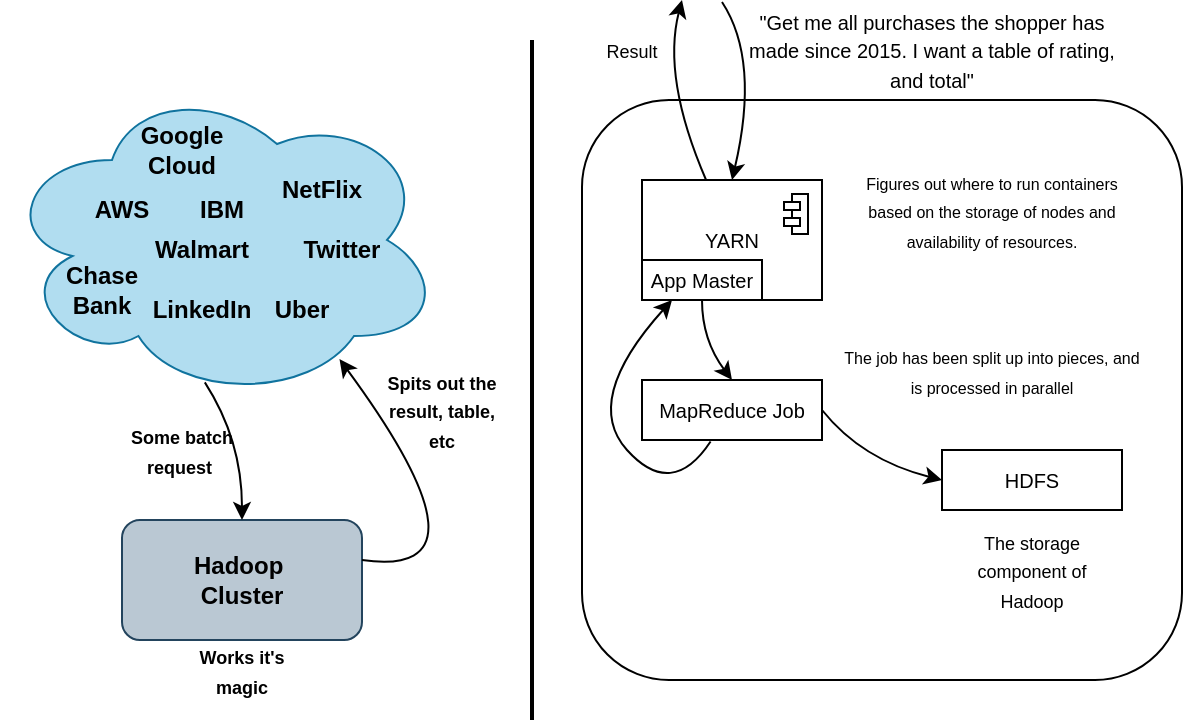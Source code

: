 <mxfile version="28.2.5">
  <diagram name="Page-1" id="tJy8O6oTvKqeBBHxnaru">
    <mxGraphModel dx="1043" dy="570" grid="1" gridSize="10" guides="1" tooltips="1" connect="1" arrows="1" fold="1" page="1" pageScale="1" pageWidth="850" pageHeight="1100" math="0" shadow="0">
      <root>
        <mxCell id="0" />
        <mxCell id="1" parent="0" />
        <mxCell id="5VinsiJ6YzJo_JCMXYEi-1" value="" style="ellipse;shape=cloud;whiteSpace=wrap;html=1;fillColor=#b1ddf0;strokeColor=#10739e;" parent="1" vertex="1">
          <mxGeometry x="80" y="160" width="220" height="160" as="geometry" />
        </mxCell>
        <mxCell id="5VinsiJ6YzJo_JCMXYEi-2" value="&lt;b&gt;Google Cloud&lt;/b&gt;" style="text;html=1;align=center;verticalAlign=middle;whiteSpace=wrap;rounded=0;fontFamily=Helvetica;fontSize=12;fontColor=light-dark(#000000,#000000);" parent="1" vertex="1">
          <mxGeometry x="140" y="180" width="60" height="30" as="geometry" />
        </mxCell>
        <mxCell id="5VinsiJ6YzJo_JCMXYEi-3" value="&lt;b&gt;AWS&lt;/b&gt;" style="text;html=1;align=center;verticalAlign=middle;whiteSpace=wrap;rounded=0;fontFamily=Helvetica;fontSize=12;fontColor=light-dark(#000000,#000000);" parent="1" vertex="1">
          <mxGeometry x="110" y="210" width="60" height="30" as="geometry" />
        </mxCell>
        <mxCell id="5VinsiJ6YzJo_JCMXYEi-4" value="&lt;b&gt;NetFlix&lt;/b&gt;" style="text;html=1;align=center;verticalAlign=middle;whiteSpace=wrap;rounded=0;fontFamily=Helvetica;fontSize=12;fontColor=light-dark(#000000,#000000);" parent="1" vertex="1">
          <mxGeometry x="210" y="200" width="60" height="30" as="geometry" />
        </mxCell>
        <mxCell id="5VinsiJ6YzJo_JCMXYEi-5" value="&lt;b&gt;Twitter&lt;/b&gt;" style="text;html=1;align=center;verticalAlign=middle;whiteSpace=wrap;rounded=0;fontFamily=Helvetica;fontSize=12;fontColor=light-dark(#000000,#000000);" parent="1" vertex="1">
          <mxGeometry x="220" y="230" width="60" height="30" as="geometry" />
        </mxCell>
        <mxCell id="5VinsiJ6YzJo_JCMXYEi-6" value="&lt;b&gt;IBM&lt;/b&gt;" style="text;html=1;align=center;verticalAlign=middle;whiteSpace=wrap;rounded=0;fontFamily=Helvetica;fontSize=12;fontColor=light-dark(#000000,#000000);" parent="1" vertex="1">
          <mxGeometry x="160" y="210" width="60" height="30" as="geometry" />
        </mxCell>
        <mxCell id="5VinsiJ6YzJo_JCMXYEi-7" value="Chase Bank" style="text;html=1;align=center;verticalAlign=middle;whiteSpace=wrap;rounded=0;fontFamily=Helvetica;fontSize=12;fontColor=light-dark(#000000,#000000);fontStyle=1" parent="1" vertex="1">
          <mxGeometry x="100" y="250" width="60" height="30" as="geometry" />
        </mxCell>
        <mxCell id="5VinsiJ6YzJo_JCMXYEi-8" value="&lt;b&gt;Walmart&lt;/b&gt;" style="text;html=1;align=center;verticalAlign=middle;whiteSpace=wrap;rounded=0;fontFamily=Helvetica;fontSize=12;fontColor=light-dark(#000000,#000000);" parent="1" vertex="1">
          <mxGeometry x="150" y="230" width="60" height="30" as="geometry" />
        </mxCell>
        <mxCell id="5VinsiJ6YzJo_JCMXYEi-9" value="&lt;b&gt;Uber&lt;/b&gt;" style="text;html=1;align=center;verticalAlign=middle;whiteSpace=wrap;rounded=0;fontFamily=Helvetica;fontSize=12;fontColor=light-dark(#000000,#000000);" parent="1" vertex="1">
          <mxGeometry x="200" y="260" width="60" height="30" as="geometry" />
        </mxCell>
        <mxCell id="5VinsiJ6YzJo_JCMXYEi-10" value="&lt;b&gt;LinkedIn&lt;/b&gt;" style="text;html=1;align=center;verticalAlign=middle;whiteSpace=wrap;rounded=0;fillColor=none;fontColor=light-dark(#000000,#000000);" parent="1" vertex="1">
          <mxGeometry x="150" y="260" width="60" height="30" as="geometry" />
        </mxCell>
        <mxCell id="5VinsiJ6YzJo_JCMXYEi-12" value="" style="rounded=1;whiteSpace=wrap;html=1;fillColor=#bac8d3;strokeColor=#23445d;" parent="1" vertex="1">
          <mxGeometry x="140" y="380" width="120" height="60" as="geometry" />
        </mxCell>
        <mxCell id="5VinsiJ6YzJo_JCMXYEi-13" value="&lt;b&gt;Hadoop&amp;nbsp; Cluster&lt;/b&gt;" style="text;html=1;align=center;verticalAlign=middle;whiteSpace=wrap;rounded=0;" parent="1" vertex="1">
          <mxGeometry x="170" y="395" width="60" height="30" as="geometry" />
        </mxCell>
        <mxCell id="5VinsiJ6YzJo_JCMXYEi-15" value="" style="curved=1;endArrow=classic;html=1;rounded=0;exitX=0.461;exitY=0.945;exitDx=0;exitDy=0;exitPerimeter=0;entryX=0.5;entryY=0;entryDx=0;entryDy=0;strokeColor=light-dark(#000000,#00CC66);" parent="1" source="5VinsiJ6YzJo_JCMXYEi-1" target="5VinsiJ6YzJo_JCMXYEi-12" edge="1">
          <mxGeometry width="50" height="50" relative="1" as="geometry">
            <mxPoint x="290" y="440" as="sourcePoint" />
            <mxPoint x="340" y="390" as="targetPoint" />
            <Array as="points">
              <mxPoint x="200" y="340" />
            </Array>
          </mxGeometry>
        </mxCell>
        <mxCell id="5VinsiJ6YzJo_JCMXYEi-16" value="" style="curved=1;endArrow=classic;html=1;rounded=0;entryX=0.767;entryY=0.872;entryDx=0;entryDy=0;entryPerimeter=0;" parent="1" target="5VinsiJ6YzJo_JCMXYEi-1" edge="1">
          <mxGeometry width="50" height="50" relative="1" as="geometry">
            <mxPoint x="260" y="400" as="sourcePoint" />
            <mxPoint x="310" y="350" as="targetPoint" />
            <Array as="points">
              <mxPoint x="330" y="410" />
            </Array>
          </mxGeometry>
        </mxCell>
        <mxCell id="5VinsiJ6YzJo_JCMXYEi-17" value="&lt;font style=&quot;font-size: 9px;&quot;&gt;Some batch request&amp;nbsp;&lt;/font&gt;" style="text;html=1;align=center;verticalAlign=middle;whiteSpace=wrap;rounded=0;fontStyle=1" parent="1" vertex="1">
          <mxGeometry x="140" y="330" width="60" height="30" as="geometry" />
        </mxCell>
        <mxCell id="5VinsiJ6YzJo_JCMXYEi-18" value="&lt;font style=&quot;font-size: 9px;&quot;&gt;&lt;b style=&quot;&quot;&gt;Works it&#39;s magic&lt;/b&gt;&lt;/font&gt;" style="text;html=1;align=center;verticalAlign=middle;whiteSpace=wrap;rounded=0;" parent="1" vertex="1">
          <mxGeometry x="170" y="440" width="60" height="30" as="geometry" />
        </mxCell>
        <mxCell id="5VinsiJ6YzJo_JCMXYEi-19" value="&lt;b style=&quot;&quot;&gt;&lt;font style=&quot;font-size: 9px;&quot;&gt;Spits out the result, table, etc&lt;/font&gt;&lt;/b&gt;" style="text;html=1;align=center;verticalAlign=middle;whiteSpace=wrap;rounded=0;" parent="1" vertex="1">
          <mxGeometry x="270" y="310" width="60" height="30" as="geometry" />
        </mxCell>
        <mxCell id="5VinsiJ6YzJo_JCMXYEi-20" value="" style="line;strokeWidth=2;direction=south;html=1;" parent="1" vertex="1">
          <mxGeometry x="340" y="140" width="10" height="340" as="geometry" />
        </mxCell>
        <mxCell id="Hw-Q41xaqOg7-hkeyFEq-1" value="" style="rounded=1;whiteSpace=wrap;html=1;" vertex="1" parent="1">
          <mxGeometry x="370" y="170" width="300" height="290" as="geometry" />
        </mxCell>
        <mxCell id="Hw-Q41xaqOg7-hkeyFEq-2" value="&lt;font size=&quot;1&quot;&gt;YARN&lt;/font&gt;" style="html=1;dropTarget=0;whiteSpace=wrap;" vertex="1" parent="1">
          <mxGeometry x="400" y="210" width="90" height="60" as="geometry" />
        </mxCell>
        <mxCell id="Hw-Q41xaqOg7-hkeyFEq-3" value="" style="shape=module;jettyWidth=8;jettyHeight=4;" vertex="1" parent="Hw-Q41xaqOg7-hkeyFEq-2">
          <mxGeometry x="1" width="12" height="20" relative="1" as="geometry">
            <mxPoint x="-19" y="7" as="offset" />
          </mxGeometry>
        </mxCell>
        <mxCell id="Hw-Q41xaqOg7-hkeyFEq-4" value="" style="curved=1;endArrow=classic;html=1;rounded=0;exitX=0.461;exitY=0.945;exitDx=0;exitDy=0;exitPerimeter=0;entryX=0.5;entryY=0;entryDx=0;entryDy=0;strokeColor=light-dark(#000000,#00CC66);" edge="1" parent="1" target="Hw-Q41xaqOg7-hkeyFEq-2">
          <mxGeometry width="50" height="50" relative="1" as="geometry">
            <mxPoint x="440" y="121" as="sourcePoint" />
            <mxPoint x="459" y="190" as="targetPoint" />
            <Array as="points">
              <mxPoint x="459" y="150" />
            </Array>
          </mxGeometry>
        </mxCell>
        <mxCell id="Hw-Q41xaqOg7-hkeyFEq-5" value="&lt;font style=&quot;font-weight: normal;&quot; size=&quot;1&quot;&gt;&quot;Get me all purchases the shopper has made since 2015. I want a table of rating, and total&quot;&lt;/font&gt;" style="text;html=1;align=center;verticalAlign=middle;whiteSpace=wrap;rounded=0;fontStyle=1" vertex="1" parent="1">
          <mxGeometry x="450" y="130" width="190" height="30" as="geometry" />
        </mxCell>
        <mxCell id="Hw-Q41xaqOg7-hkeyFEq-7" value="&lt;font style=&quot;font-size: 8px;&quot;&gt;Figures out where to run containers based on the storage of nodes and availability of resources.&lt;/font&gt;" style="text;html=1;align=center;verticalAlign=middle;whiteSpace=wrap;rounded=0;" vertex="1" parent="1">
          <mxGeometry x="500" y="185" width="150" height="80" as="geometry" />
        </mxCell>
        <mxCell id="Hw-Q41xaqOg7-hkeyFEq-8" value="&lt;font size=&quot;1&quot;&gt;MapReduce Job&lt;/font&gt;" style="html=1;dropTarget=0;whiteSpace=wrap;" vertex="1" parent="1">
          <mxGeometry x="400" y="310" width="90" height="30" as="geometry" />
        </mxCell>
        <mxCell id="Hw-Q41xaqOg7-hkeyFEq-10" value="" style="curved=1;endArrow=classic;html=1;rounded=0;exitX=0.5;exitY=1;exitDx=0;exitDy=0;entryX=0.5;entryY=0;entryDx=0;entryDy=0;" edge="1" parent="1" source="Hw-Q41xaqOg7-hkeyFEq-16" target="Hw-Q41xaqOg7-hkeyFEq-8">
          <mxGeometry width="50" height="50" relative="1" as="geometry">
            <mxPoint x="430" y="260" as="sourcePoint" />
            <mxPoint x="435" y="349" as="targetPoint" />
            <Array as="points">
              <mxPoint x="430" y="290" />
            </Array>
          </mxGeometry>
        </mxCell>
        <mxCell id="Hw-Q41xaqOg7-hkeyFEq-11" style="edgeStyle=orthogonalEdgeStyle;rounded=0;orthogonalLoop=1;jettySize=auto;html=1;exitX=0.5;exitY=1;exitDx=0;exitDy=0;" edge="1" parent="1" source="Hw-Q41xaqOg7-hkeyFEq-8" target="Hw-Q41xaqOg7-hkeyFEq-8">
          <mxGeometry relative="1" as="geometry" />
        </mxCell>
        <mxCell id="Hw-Q41xaqOg7-hkeyFEq-12" value="&lt;font style=&quot;font-size: 8px;&quot;&gt;The job has been split up into pieces, and is processed in parallel&lt;/font&gt;" style="text;html=1;align=center;verticalAlign=middle;whiteSpace=wrap;rounded=0;" vertex="1" parent="1">
          <mxGeometry x="500" y="265" width="150" height="80" as="geometry" />
        </mxCell>
        <mxCell id="Hw-Q41xaqOg7-hkeyFEq-13" value="&lt;font size=&quot;1&quot;&gt;HDFS&lt;/font&gt;" style="html=1;dropTarget=0;whiteSpace=wrap;" vertex="1" parent="1">
          <mxGeometry x="550" y="345" width="90" height="30" as="geometry" />
        </mxCell>
        <mxCell id="Hw-Q41xaqOg7-hkeyFEq-14" value="" style="curved=1;endArrow=classic;html=1;rounded=0;exitX=1;exitY=0.5;exitDx=0;exitDy=0;entryX=0;entryY=0.5;entryDx=0;entryDy=0;" edge="1" parent="1" source="Hw-Q41xaqOg7-hkeyFEq-8" target="Hw-Q41xaqOg7-hkeyFEq-13">
          <mxGeometry width="50" height="50" relative="1" as="geometry">
            <mxPoint x="440" y="420" as="sourcePoint" />
            <mxPoint x="440" y="470" as="targetPoint" />
            <Array as="points">
              <mxPoint x="510" y="350" />
            </Array>
          </mxGeometry>
        </mxCell>
        <mxCell id="Hw-Q41xaqOg7-hkeyFEq-16" value="&lt;font size=&quot;1&quot;&gt;App Master&lt;/font&gt;" style="html=1;dropTarget=0;whiteSpace=wrap;" vertex="1" parent="1">
          <mxGeometry x="400" y="250" width="60" height="20" as="geometry" />
        </mxCell>
        <mxCell id="Hw-Q41xaqOg7-hkeyFEq-17" value="" style="curved=1;endArrow=classic;html=1;rounded=0;exitX=0.381;exitY=1.025;exitDx=0;exitDy=0;entryX=0.25;entryY=1;entryDx=0;entryDy=0;exitPerimeter=0;" edge="1" parent="1" source="Hw-Q41xaqOg7-hkeyFEq-8" target="Hw-Q41xaqOg7-hkeyFEq-16">
          <mxGeometry width="50" height="50" relative="1" as="geometry">
            <mxPoint x="390" y="300" as="sourcePoint" />
            <mxPoint x="405" y="340" as="targetPoint" />
            <Array as="points">
              <mxPoint x="415" y="370" />
              <mxPoint x="370" y="320" />
            </Array>
          </mxGeometry>
        </mxCell>
        <mxCell id="Hw-Q41xaqOg7-hkeyFEq-18" value="" style="curved=1;endArrow=classic;html=1;rounded=0;" edge="1" parent="1" source="Hw-Q41xaqOg7-hkeyFEq-2">
          <mxGeometry width="50" height="50" relative="1" as="geometry">
            <mxPoint x="380" y="130" as="sourcePoint" />
            <mxPoint x="420" y="120" as="targetPoint" />
            <Array as="points">
              <mxPoint x="410" y="159" />
            </Array>
          </mxGeometry>
        </mxCell>
        <mxCell id="Hw-Q41xaqOg7-hkeyFEq-19" value="&lt;font style=&quot;font-size: 9px;&quot;&gt;The storage component of Hadoop&lt;/font&gt;" style="text;html=1;align=center;verticalAlign=middle;whiteSpace=wrap;rounded=0;" vertex="1" parent="1">
          <mxGeometry x="565" y="390" width="60" height="30" as="geometry" />
        </mxCell>
        <mxCell id="Hw-Q41xaqOg7-hkeyFEq-21" value="&lt;font style=&quot;font-size: 9px;&quot;&gt;Result&lt;/font&gt;" style="text;html=1;align=center;verticalAlign=middle;whiteSpace=wrap;rounded=0;" vertex="1" parent="1">
          <mxGeometry x="365" y="130" width="60" height="30" as="geometry" />
        </mxCell>
      </root>
    </mxGraphModel>
  </diagram>
</mxfile>
